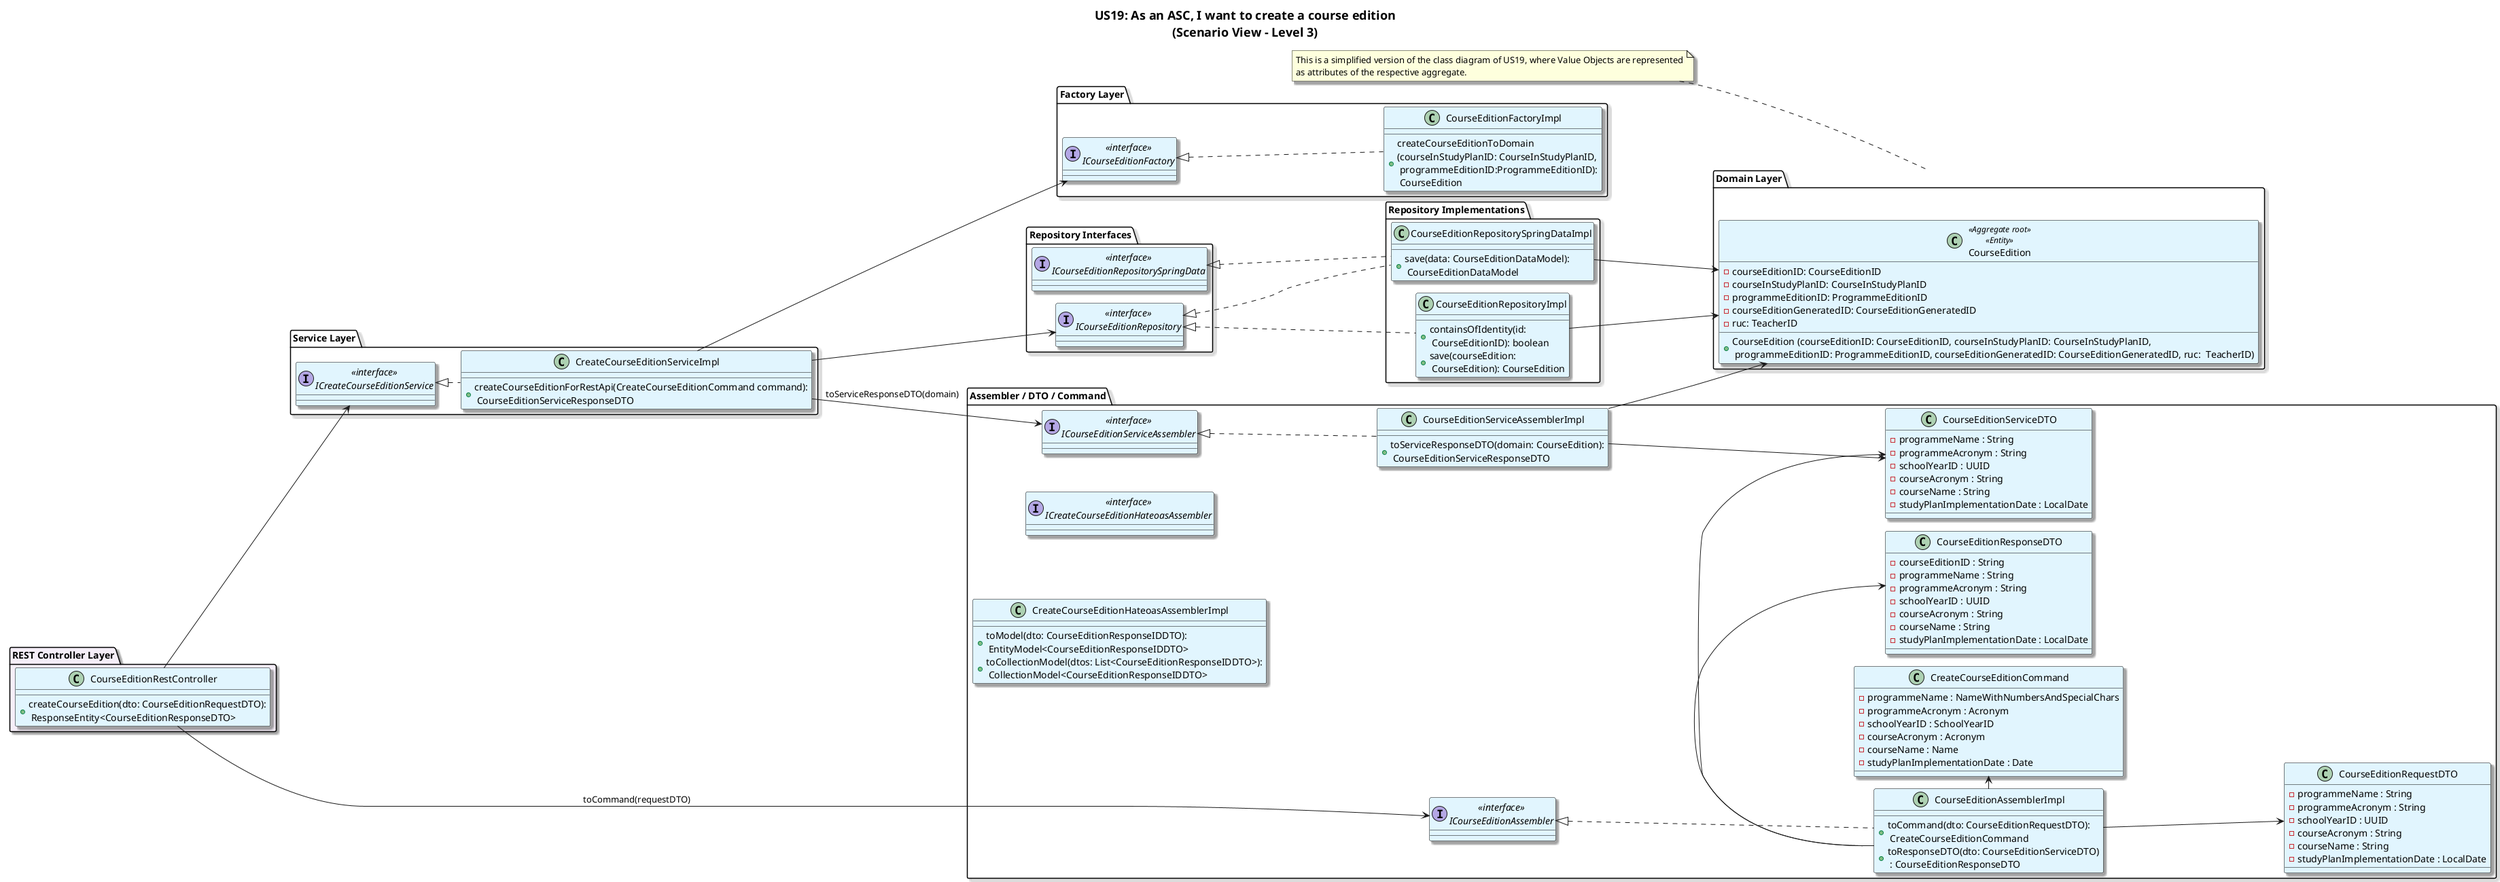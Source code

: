 @startuml
!pragma layout smetana

title: US19: As an ASC, I want to create a course edition\n(Scenario View - Level 3)


' ========== SETTINGS ==========
skinparam classBackgroundColor #E1F5FE
skinparam titleFontSize 18
skinparam linetype ortho
skinparam LegendBackgroundColor white
skinparam LegendBorderColor white
skinparam classFontSize 14
skinparam shadowing true
skinparam rectangle {
  RoundCorner 20
}
skinparam classBorderColor Black
left to right direction

package "REST Controller Layer" #F5EEF8 {
  class CourseEditionRestController {
    +createCourseEdition(dto: CourseEditionRequestDTO):\n ResponseEntity<CourseEditionResponseDTO>
    }
}

package "Service Layer" {
  interface "<<interface>>\nICreateCourseEditionService" as ICreateCourseEditionService
  class CreateCourseEditionServiceImpl {
    +createCourseEditionForRestApi(CreateCourseEditionCommand command):\n CourseEditionServiceResponseDTO
  }
}

package "Assembler / DTO / Command" {

  interface "<<interface>>\nICourseEditionAssembler" as ICourseEditionAssembler
  class CourseEditionAssemblerImpl {
+toCommand(dto: CourseEditionRequestDTO):\n CreateCourseEditionCommand
+toResponseDTO(dto: CourseEditionServiceDTO)\n : CourseEditionResponseDTO
}

  interface "<<interface>>\nICourseEditionServiceAssembler" as ICourseEditionServiceAssembler
    class CourseEditionServiceAssemblerImpl {
  +toServiceResponseDTO(domain: CourseEdition):\n CourseEditionServiceResponseDTO
  }

  interface "<<interface>>\nICreateCourseEditionHateoasAssembler" as ICreateCourseEditionHateoasAssembler
      class CreateCourseEditionHateoasAssemblerImpl {
    +toModel(dto: CourseEditionResponseIDDTO):\n EntityModel<CourseEditionResponseIDDTO>
    +toCollectionModel(dtos: List<CourseEditionResponseIDDTO>):\n CollectionModel<CourseEditionResponseIDDTO>
    }

  class CourseEditionRequestDTO {
    - programmeName : String
    - programmeAcronym : String
    - schoolYearID : UUID
    - courseAcronym : String
    - courseName : String
    - studyPlanImplementationDate : LocalDate
  }

    class CourseEditionServiceDTO {
      - programmeName : String
      - programmeAcronym : String
      - schoolYearID : UUID
      - courseAcronym : String
      - courseName : String
      - studyPlanImplementationDate : LocalDate
    }

  class CourseEditionResponseDTO {
    - courseEditionID : String
    - programmeName : String
    - programmeAcronym : String
    - schoolYearID : UUID
    - courseAcronym : String
    - courseName : String
    - studyPlanImplementationDate : LocalDate
  }

  class CreateCourseEditionCommand {
      - programmeName : NameWithNumbersAndSpecialChars
      - programmeAcronym : Acronym
      - schoolYearID : SchoolYearID
      - courseAcronym : Acronym
      - courseName : Name
      - studyPlanImplementationDate : Date
  }
}

package "Domain Layer" {
  class CourseEdition <<Aggregate root>> <<Entity>>{
    -courseEditionID: CourseEditionID
    -courseInStudyPlanID: CourseInStudyPlanID
    -programmeEditionID: ProgrammeEditionID
    -courseEditionGeneratedID: CourseEditionGeneratedID
    -ruc: TeacherID
    +CourseEdition (courseEditionID: CourseEditionID, courseInStudyPlanID: CourseInStudyPlanID, \n programmeEditionID: ProgrammeEditionID, courseEditionGeneratedID: CourseEditionGeneratedID, ruc:  TeacherID)
  }
}

package "Factory Layer" {
  interface "<<interface>>\nICourseEditionFactory" as ICourseEditionFactory
  class CourseEditionFactoryImpl {
    +createCourseEditionToDomain\n(courseInStudyPlanID: CourseInStudyPlanID,\n programmeEditionID:ProgrammeEditionID):\n CourseEdition
  }
}


package "Repository Interfaces" {
  interface "<<interface>>\nICourseEditionRepository" as ICourseEditionRepository

'  interface "<<interface>>\nIDegreeTypeRepository" as IDegreeTypeRepository

'  interface "<<interface>>\nIProgrammeRepository" as IProgrammeRepository


 ' interface "<<interface>>\nIStudyPlanRepository" as IStudyPlanRepository

'  interface "<<interface>>\nICourseInStudyPlanRepository" as ICourseInStudyPlanRepository

'  interface "<<interface>>\nIProgrammeEditionRepository" as IProgrammeEditionRepository

  interface "<<interface>>\nICourseEditionRepositorySpringData" as ICourseEditionRepositorySpringData
  }

  package "Repository Implementations"{


  class CourseEditionRepositoryImpl {
    +containsOfIdentity(id:\n CourseEditionID): boolean
    +save(courseEdition:\n CourseEdition): CourseEdition
  }



  class CourseEditionRepositorySpringDataImpl {
    +save(data: CourseEditionDataModel):\n CourseEditionDataModel
  }
}

' Relationships
CourseEditionRestController --> ICreateCourseEditionService
ICreateCourseEditionService <|.. CreateCourseEditionServiceImpl



CourseEditionRestController --> ICourseEditionAssembler : toCommand(requestDTO)
ICourseEditionAssembler <|.. CourseEditionAssemblerImpl
ICourseEditionServiceAssembler <|.. CourseEditionServiceAssemblerImpl

CreateCourseEditionServiceImpl --> ICourseEditionFactory
ICourseEditionFactory <|.. CourseEditionFactoryImpl

CreateCourseEditionServiceImpl --> ICourseEditionServiceAssembler : toServiceResponseDTO(domain)

CreateCourseEditionServiceImpl --> ICourseEditionRepository
ICourseEditionRepository <|.. CourseEditionRepositoryImpl
ICourseEditionRepository <|.. CourseEditionRepositorySpringDataImpl




CourseEditionRepositoryImpl --> CourseEdition
CourseEditionRepositorySpringDataImpl --> CourseEdition




ICourseEditionRepositorySpringData <|.. CourseEditionRepositorySpringDataImpl


CourseEditionAssemblerImpl --> CourseEditionRequestDTO
CourseEditionServiceAssemblerImpl --> CourseEditionServiceDTO
CourseEditionServiceAssemblerImpl --> CourseEdition

CourseEditionAssemblerImpl -> CreateCourseEditionCommand
CourseEditionAssemblerImpl -> CourseEditionServiceDTO
CourseEditionAssemblerImpl -> CourseEditionResponseDTO




note left of "Domain Layer"
This is a simplified version of the class diagram of US19, where Value Objects are represented
as attributes of the respective aggregate.
end note

@enduml
